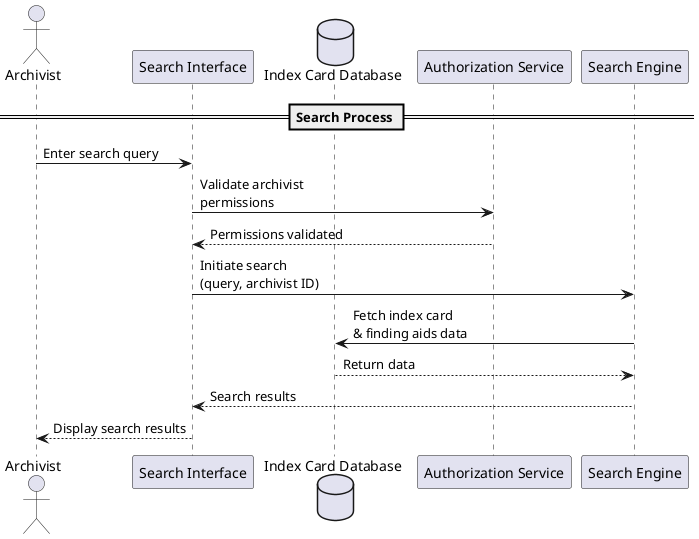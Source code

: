 @startuml
actor Archivist
participant "Search Interface" as SI
database "Index Card Database" as ICD
participant "Authorization Service" as AS
participant "Search Engine" as SE

== Search Process ==
Archivist -> SI : Enter search query
SI -> AS : Validate archivist\npermissions
AS --> SI : Permissions validated
SI -> SE : Initiate search\n(query, archivist ID)
SE -> ICD : Fetch index card\n& finding aids data
ICD --> SE : Return data
SE --> SI : Search results
SI --> Archivist : Display search results

@enduml